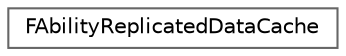 digraph "Graphical Class Hierarchy"
{
 // INTERACTIVE_SVG=YES
 // LATEX_PDF_SIZE
  bgcolor="transparent";
  edge [fontname=Helvetica,fontsize=10,labelfontname=Helvetica,labelfontsize=10];
  node [fontname=Helvetica,fontsize=10,shape=box,height=0.2,width=0.4];
  rankdir="LR";
  Node0 [id="Node000000",label="FAbilityReplicatedDataCache",height=0.2,width=0.4,color="grey40", fillcolor="white", style="filled",URL="$da/df0/structFAbilityReplicatedDataCache.html",tooltip="Struct defining the cached data for a specific gameplay ability."];
}
